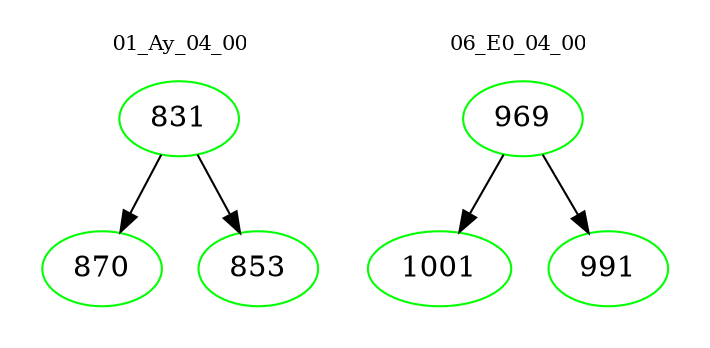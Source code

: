 digraph{
subgraph cluster_0 {
color = white
label = "01_Ay_04_00";
fontsize=10;
T0_831 [label="831", color="green"]
T0_831 -> T0_870 [color="black"]
T0_870 [label="870", color="green"]
T0_831 -> T0_853 [color="black"]
T0_853 [label="853", color="green"]
}
subgraph cluster_1 {
color = white
label = "06_E0_04_00";
fontsize=10;
T1_969 [label="969", color="green"]
T1_969 -> T1_1001 [color="black"]
T1_1001 [label="1001", color="green"]
T1_969 -> T1_991 [color="black"]
T1_991 [label="991", color="green"]
}
}
